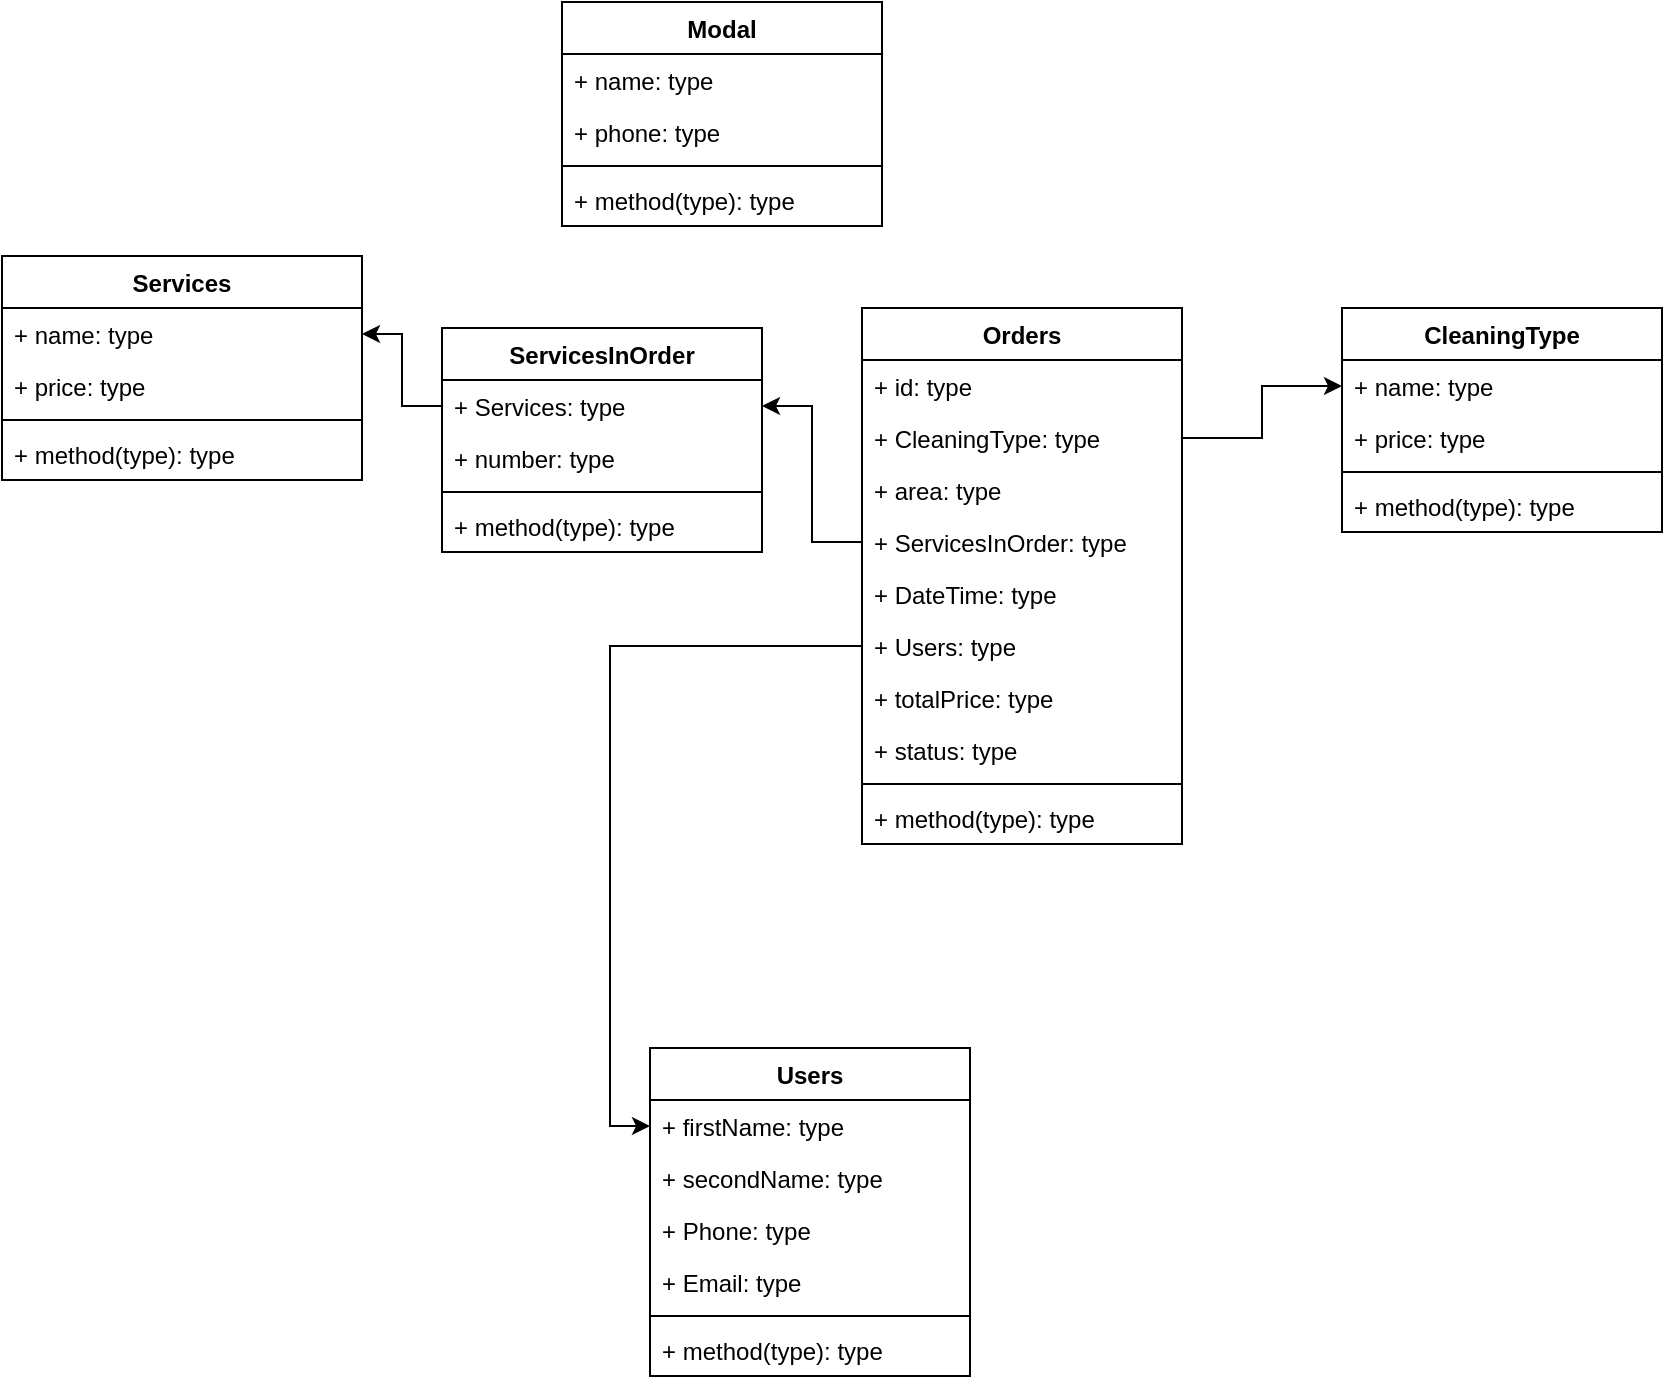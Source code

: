 <mxfile version="15.9.1" type="github">
  <diagram id="ygY2HYuMcvHjH5VAy_jx" name="Page-1">
    <mxGraphModel dx="1182" dy="800" grid="1" gridSize="10" guides="1" tooltips="1" connect="1" arrows="1" fold="1" page="1" pageScale="1" pageWidth="827" pageHeight="1169" math="0" shadow="0">
      <root>
        <mxCell id="0" />
        <mxCell id="1" parent="0" />
        <mxCell id="gsLRtTmGLF1T1LJWoBjL-1" value="Modal" style="swimlane;fontStyle=1;align=center;verticalAlign=top;childLayout=stackLayout;horizontal=1;startSize=26;horizontalStack=0;resizeParent=1;resizeParentMax=0;resizeLast=0;collapsible=1;marginBottom=0;" vertex="1" parent="1">
          <mxGeometry x="290" y="247" width="160" height="112" as="geometry" />
        </mxCell>
        <mxCell id="gsLRtTmGLF1T1LJWoBjL-2" value="+ name: type" style="text;strokeColor=none;fillColor=none;align=left;verticalAlign=top;spacingLeft=4;spacingRight=4;overflow=hidden;rotatable=0;points=[[0,0.5],[1,0.5]];portConstraint=eastwest;" vertex="1" parent="gsLRtTmGLF1T1LJWoBjL-1">
          <mxGeometry y="26" width="160" height="26" as="geometry" />
        </mxCell>
        <mxCell id="gsLRtTmGLF1T1LJWoBjL-110" value="+ phone: type" style="text;strokeColor=none;fillColor=none;align=left;verticalAlign=top;spacingLeft=4;spacingRight=4;overflow=hidden;rotatable=0;points=[[0,0.5],[1,0.5]];portConstraint=eastwest;" vertex="1" parent="gsLRtTmGLF1T1LJWoBjL-1">
          <mxGeometry y="52" width="160" height="26" as="geometry" />
        </mxCell>
        <mxCell id="gsLRtTmGLF1T1LJWoBjL-3" value="" style="line;strokeWidth=1;fillColor=none;align=left;verticalAlign=middle;spacingTop=-1;spacingLeft=3;spacingRight=3;rotatable=0;labelPosition=right;points=[];portConstraint=eastwest;" vertex="1" parent="gsLRtTmGLF1T1LJWoBjL-1">
          <mxGeometry y="78" width="160" height="8" as="geometry" />
        </mxCell>
        <mxCell id="gsLRtTmGLF1T1LJWoBjL-4" value="+ method(type): type" style="text;strokeColor=none;fillColor=none;align=left;verticalAlign=top;spacingLeft=4;spacingRight=4;overflow=hidden;rotatable=0;points=[[0,0.5],[1,0.5]];portConstraint=eastwest;" vertex="1" parent="gsLRtTmGLF1T1LJWoBjL-1">
          <mxGeometry y="86" width="160" height="26" as="geometry" />
        </mxCell>
        <mxCell id="gsLRtTmGLF1T1LJWoBjL-5" value="Orders" style="swimlane;fontStyle=1;align=center;verticalAlign=top;childLayout=stackLayout;horizontal=1;startSize=26;horizontalStack=0;resizeParent=1;resizeParentMax=0;resizeLast=0;collapsible=1;marginBottom=0;" vertex="1" parent="1">
          <mxGeometry x="440" y="400" width="160" height="268" as="geometry" />
        </mxCell>
        <mxCell id="gsLRtTmGLF1T1LJWoBjL-6" value="+ id: type" style="text;strokeColor=none;fillColor=none;align=left;verticalAlign=top;spacingLeft=4;spacingRight=4;overflow=hidden;rotatable=0;points=[[0,0.5],[1,0.5]];portConstraint=eastwest;" vertex="1" parent="gsLRtTmGLF1T1LJWoBjL-5">
          <mxGeometry y="26" width="160" height="26" as="geometry" />
        </mxCell>
        <mxCell id="gsLRtTmGLF1T1LJWoBjL-68" value="+ CleaningType: type" style="text;strokeColor=none;fillColor=none;align=left;verticalAlign=top;spacingLeft=4;spacingRight=4;overflow=hidden;rotatable=0;points=[[0,0.5],[1,0.5]];portConstraint=eastwest;" vertex="1" parent="gsLRtTmGLF1T1LJWoBjL-5">
          <mxGeometry y="52" width="160" height="26" as="geometry" />
        </mxCell>
        <mxCell id="gsLRtTmGLF1T1LJWoBjL-69" value="+ area: type" style="text;strokeColor=none;fillColor=none;align=left;verticalAlign=top;spacingLeft=4;spacingRight=4;overflow=hidden;rotatable=0;points=[[0,0.5],[1,0.5]];portConstraint=eastwest;" vertex="1" parent="gsLRtTmGLF1T1LJWoBjL-5">
          <mxGeometry y="78" width="160" height="26" as="geometry" />
        </mxCell>
        <mxCell id="gsLRtTmGLF1T1LJWoBjL-70" value="+ ServicesInOrder: type" style="text;strokeColor=none;fillColor=none;align=left;verticalAlign=top;spacingLeft=4;spacingRight=4;overflow=hidden;rotatable=0;points=[[0,0.5],[1,0.5]];portConstraint=eastwest;" vertex="1" parent="gsLRtTmGLF1T1LJWoBjL-5">
          <mxGeometry y="104" width="160" height="26" as="geometry" />
        </mxCell>
        <mxCell id="gsLRtTmGLF1T1LJWoBjL-100" value="+ DateTime: type" style="text;strokeColor=none;fillColor=none;align=left;verticalAlign=top;spacingLeft=4;spacingRight=4;overflow=hidden;rotatable=0;points=[[0,0.5],[1,0.5]];portConstraint=eastwest;" vertex="1" parent="gsLRtTmGLF1T1LJWoBjL-5">
          <mxGeometry y="130" width="160" height="26" as="geometry" />
        </mxCell>
        <mxCell id="gsLRtTmGLF1T1LJWoBjL-101" value="+ Users: type" style="text;strokeColor=none;fillColor=none;align=left;verticalAlign=top;spacingLeft=4;spacingRight=4;overflow=hidden;rotatable=0;points=[[0,0.5],[1,0.5]];portConstraint=eastwest;" vertex="1" parent="gsLRtTmGLF1T1LJWoBjL-5">
          <mxGeometry y="156" width="160" height="26" as="geometry" />
        </mxCell>
        <mxCell id="gsLRtTmGLF1T1LJWoBjL-103" value="+ totalPrice: type" style="text;strokeColor=none;fillColor=none;align=left;verticalAlign=top;spacingLeft=4;spacingRight=4;overflow=hidden;rotatable=0;points=[[0,0.5],[1,0.5]];portConstraint=eastwest;" vertex="1" parent="gsLRtTmGLF1T1LJWoBjL-5">
          <mxGeometry y="182" width="160" height="26" as="geometry" />
        </mxCell>
        <mxCell id="gsLRtTmGLF1T1LJWoBjL-104" value="+ status: type" style="text;strokeColor=none;fillColor=none;align=left;verticalAlign=top;spacingLeft=4;spacingRight=4;overflow=hidden;rotatable=0;points=[[0,0.5],[1,0.5]];portConstraint=eastwest;" vertex="1" parent="gsLRtTmGLF1T1LJWoBjL-5">
          <mxGeometry y="208" width="160" height="26" as="geometry" />
        </mxCell>
        <mxCell id="gsLRtTmGLF1T1LJWoBjL-7" value="" style="line;strokeWidth=1;fillColor=none;align=left;verticalAlign=middle;spacingTop=-1;spacingLeft=3;spacingRight=3;rotatable=0;labelPosition=right;points=[];portConstraint=eastwest;" vertex="1" parent="gsLRtTmGLF1T1LJWoBjL-5">
          <mxGeometry y="234" width="160" height="8" as="geometry" />
        </mxCell>
        <mxCell id="gsLRtTmGLF1T1LJWoBjL-8" value="+ method(type): type" style="text;strokeColor=none;fillColor=none;align=left;verticalAlign=top;spacingLeft=4;spacingRight=4;overflow=hidden;rotatable=0;points=[[0,0.5],[1,0.5]];portConstraint=eastwest;" vertex="1" parent="gsLRtTmGLF1T1LJWoBjL-5">
          <mxGeometry y="242" width="160" height="26" as="geometry" />
        </mxCell>
        <mxCell id="gsLRtTmGLF1T1LJWoBjL-9" value="Users" style="swimlane;fontStyle=1;align=center;verticalAlign=top;childLayout=stackLayout;horizontal=1;startSize=26;horizontalStack=0;resizeParent=1;resizeParentMax=0;resizeLast=0;collapsible=1;marginBottom=0;" vertex="1" parent="1">
          <mxGeometry x="334" y="770" width="160" height="164" as="geometry" />
        </mxCell>
        <mxCell id="gsLRtTmGLF1T1LJWoBjL-10" value="+ firstName: type" style="text;strokeColor=none;fillColor=none;align=left;verticalAlign=top;spacingLeft=4;spacingRight=4;overflow=hidden;rotatable=0;points=[[0,0.5],[1,0.5]];portConstraint=eastwest;" vertex="1" parent="gsLRtTmGLF1T1LJWoBjL-9">
          <mxGeometry y="26" width="160" height="26" as="geometry" />
        </mxCell>
        <mxCell id="gsLRtTmGLF1T1LJWoBjL-54" value="+ secondName: type" style="text;strokeColor=none;fillColor=none;align=left;verticalAlign=top;spacingLeft=4;spacingRight=4;overflow=hidden;rotatable=0;points=[[0,0.5],[1,0.5]];portConstraint=eastwest;" vertex="1" parent="gsLRtTmGLF1T1LJWoBjL-9">
          <mxGeometry y="52" width="160" height="26" as="geometry" />
        </mxCell>
        <mxCell id="gsLRtTmGLF1T1LJWoBjL-120" value="+ Phone: type" style="text;strokeColor=none;fillColor=none;align=left;verticalAlign=top;spacingLeft=4;spacingRight=4;overflow=hidden;rotatable=0;points=[[0,0.5],[1,0.5]];portConstraint=eastwest;" vertex="1" parent="gsLRtTmGLF1T1LJWoBjL-9">
          <mxGeometry y="78" width="160" height="26" as="geometry" />
        </mxCell>
        <mxCell id="gsLRtTmGLF1T1LJWoBjL-121" value="+ Email: type" style="text;strokeColor=none;fillColor=none;align=left;verticalAlign=top;spacingLeft=4;spacingRight=4;overflow=hidden;rotatable=0;points=[[0,0.5],[1,0.5]];portConstraint=eastwest;" vertex="1" parent="gsLRtTmGLF1T1LJWoBjL-9">
          <mxGeometry y="104" width="160" height="26" as="geometry" />
        </mxCell>
        <mxCell id="gsLRtTmGLF1T1LJWoBjL-11" value="" style="line;strokeWidth=1;fillColor=none;align=left;verticalAlign=middle;spacingTop=-1;spacingLeft=3;spacingRight=3;rotatable=0;labelPosition=right;points=[];portConstraint=eastwest;" vertex="1" parent="gsLRtTmGLF1T1LJWoBjL-9">
          <mxGeometry y="130" width="160" height="8" as="geometry" />
        </mxCell>
        <mxCell id="gsLRtTmGLF1T1LJWoBjL-12" value="+ method(type): type" style="text;strokeColor=none;fillColor=none;align=left;verticalAlign=top;spacingLeft=4;spacingRight=4;overflow=hidden;rotatable=0;points=[[0,0.5],[1,0.5]];portConstraint=eastwest;" vertex="1" parent="gsLRtTmGLF1T1LJWoBjL-9">
          <mxGeometry y="138" width="160" height="26" as="geometry" />
        </mxCell>
        <mxCell id="gsLRtTmGLF1T1LJWoBjL-13" value="CleaningType" style="swimlane;fontStyle=1;align=center;verticalAlign=top;childLayout=stackLayout;horizontal=1;startSize=26;horizontalStack=0;resizeParent=1;resizeParentMax=0;resizeLast=0;collapsible=1;marginBottom=0;" vertex="1" parent="1">
          <mxGeometry x="680" y="400" width="160" height="112" as="geometry" />
        </mxCell>
        <mxCell id="gsLRtTmGLF1T1LJWoBjL-14" value="+ name: type" style="text;strokeColor=none;fillColor=none;align=left;verticalAlign=top;spacingLeft=4;spacingRight=4;overflow=hidden;rotatable=0;points=[[0,0.5],[1,0.5]];portConstraint=eastwest;" vertex="1" parent="gsLRtTmGLF1T1LJWoBjL-13">
          <mxGeometry y="26" width="160" height="26" as="geometry" />
        </mxCell>
        <mxCell id="gsLRtTmGLF1T1LJWoBjL-22" value="+ price: type" style="text;strokeColor=none;fillColor=none;align=left;verticalAlign=top;spacingLeft=4;spacingRight=4;overflow=hidden;rotatable=0;points=[[0,0.5],[1,0.5]];portConstraint=eastwest;" vertex="1" parent="gsLRtTmGLF1T1LJWoBjL-13">
          <mxGeometry y="52" width="160" height="26" as="geometry" />
        </mxCell>
        <mxCell id="gsLRtTmGLF1T1LJWoBjL-15" value="" style="line;strokeWidth=1;fillColor=none;align=left;verticalAlign=middle;spacingTop=-1;spacingLeft=3;spacingRight=3;rotatable=0;labelPosition=right;points=[];portConstraint=eastwest;" vertex="1" parent="gsLRtTmGLF1T1LJWoBjL-13">
          <mxGeometry y="78" width="160" height="8" as="geometry" />
        </mxCell>
        <mxCell id="gsLRtTmGLF1T1LJWoBjL-16" value="+ method(type): type" style="text;strokeColor=none;fillColor=none;align=left;verticalAlign=top;spacingLeft=4;spacingRight=4;overflow=hidden;rotatable=0;points=[[0,0.5],[1,0.5]];portConstraint=eastwest;" vertex="1" parent="gsLRtTmGLF1T1LJWoBjL-13">
          <mxGeometry y="86" width="160" height="26" as="geometry" />
        </mxCell>
        <mxCell id="gsLRtTmGLF1T1LJWoBjL-27" value="Services" style="swimlane;fontStyle=1;align=center;verticalAlign=top;childLayout=stackLayout;horizontal=1;startSize=26;horizontalStack=0;resizeParent=1;resizeParentMax=0;resizeLast=0;collapsible=1;marginBottom=0;" vertex="1" parent="1">
          <mxGeometry x="10" y="374" width="180" height="112" as="geometry" />
        </mxCell>
        <mxCell id="gsLRtTmGLF1T1LJWoBjL-32" value="+ name: type" style="text;strokeColor=none;fillColor=none;align=left;verticalAlign=top;spacingLeft=4;spacingRight=4;overflow=hidden;rotatable=0;points=[[0,0.5],[1,0.5]];portConstraint=eastwest;" vertex="1" parent="gsLRtTmGLF1T1LJWoBjL-27">
          <mxGeometry y="26" width="180" height="26" as="geometry" />
        </mxCell>
        <mxCell id="gsLRtTmGLF1T1LJWoBjL-112" value="+ price: type" style="text;strokeColor=none;fillColor=none;align=left;verticalAlign=top;spacingLeft=4;spacingRight=4;overflow=hidden;rotatable=0;points=[[0,0.5],[1,0.5]];portConstraint=eastwest;" vertex="1" parent="gsLRtTmGLF1T1LJWoBjL-27">
          <mxGeometry y="52" width="180" height="26" as="geometry" />
        </mxCell>
        <mxCell id="gsLRtTmGLF1T1LJWoBjL-29" value="" style="line;strokeWidth=1;fillColor=none;align=left;verticalAlign=middle;spacingTop=-1;spacingLeft=3;spacingRight=3;rotatable=0;labelPosition=right;points=[];portConstraint=eastwest;" vertex="1" parent="gsLRtTmGLF1T1LJWoBjL-27">
          <mxGeometry y="78" width="180" height="8" as="geometry" />
        </mxCell>
        <mxCell id="gsLRtTmGLF1T1LJWoBjL-30" value="+ method(type): type" style="text;strokeColor=none;fillColor=none;align=left;verticalAlign=top;spacingLeft=4;spacingRight=4;overflow=hidden;rotatable=0;points=[[0,0.5],[1,0.5]];portConstraint=eastwest;" vertex="1" parent="gsLRtTmGLF1T1LJWoBjL-27">
          <mxGeometry y="86" width="180" height="26" as="geometry" />
        </mxCell>
        <mxCell id="gsLRtTmGLF1T1LJWoBjL-99" style="edgeStyle=orthogonalEdgeStyle;rounded=0;orthogonalLoop=1;jettySize=auto;html=1;exitX=1;exitY=0.5;exitDx=0;exitDy=0;entryX=0;entryY=0.5;entryDx=0;entryDy=0;" edge="1" parent="1" source="gsLRtTmGLF1T1LJWoBjL-68" target="gsLRtTmGLF1T1LJWoBjL-14">
          <mxGeometry relative="1" as="geometry" />
        </mxCell>
        <mxCell id="gsLRtTmGLF1T1LJWoBjL-111" style="edgeStyle=orthogonalEdgeStyle;rounded=0;orthogonalLoop=1;jettySize=auto;html=1;exitX=0;exitY=0.5;exitDx=0;exitDy=0;entryX=0;entryY=0.5;entryDx=0;entryDy=0;" edge="1" parent="1" source="gsLRtTmGLF1T1LJWoBjL-101" target="gsLRtTmGLF1T1LJWoBjL-10">
          <mxGeometry relative="1" as="geometry" />
        </mxCell>
        <mxCell id="gsLRtTmGLF1T1LJWoBjL-114" value="ServicesInOrder" style="swimlane;fontStyle=1;align=center;verticalAlign=top;childLayout=stackLayout;horizontal=1;startSize=26;horizontalStack=0;resizeParent=1;resizeParentMax=0;resizeLast=0;collapsible=1;marginBottom=0;" vertex="1" parent="1">
          <mxGeometry x="230" y="410" width="160" height="112" as="geometry" />
        </mxCell>
        <mxCell id="gsLRtTmGLF1T1LJWoBjL-115" value="+ Services: type" style="text;strokeColor=none;fillColor=none;align=left;verticalAlign=top;spacingLeft=4;spacingRight=4;overflow=hidden;rotatable=0;points=[[0,0.5],[1,0.5]];portConstraint=eastwest;" vertex="1" parent="gsLRtTmGLF1T1LJWoBjL-114">
          <mxGeometry y="26" width="160" height="26" as="geometry" />
        </mxCell>
        <mxCell id="gsLRtTmGLF1T1LJWoBjL-113" value="+ number: type" style="text;strokeColor=none;fillColor=none;align=left;verticalAlign=top;spacingLeft=4;spacingRight=4;overflow=hidden;rotatable=0;points=[[0,0.5],[1,0.5]];portConstraint=eastwest;" vertex="1" parent="gsLRtTmGLF1T1LJWoBjL-114">
          <mxGeometry y="52" width="160" height="26" as="geometry" />
        </mxCell>
        <mxCell id="gsLRtTmGLF1T1LJWoBjL-116" value="" style="line;strokeWidth=1;fillColor=none;align=left;verticalAlign=middle;spacingTop=-1;spacingLeft=3;spacingRight=3;rotatable=0;labelPosition=right;points=[];portConstraint=eastwest;" vertex="1" parent="gsLRtTmGLF1T1LJWoBjL-114">
          <mxGeometry y="78" width="160" height="8" as="geometry" />
        </mxCell>
        <mxCell id="gsLRtTmGLF1T1LJWoBjL-117" value="+ method(type): type" style="text;strokeColor=none;fillColor=none;align=left;verticalAlign=top;spacingLeft=4;spacingRight=4;overflow=hidden;rotatable=0;points=[[0,0.5],[1,0.5]];portConstraint=eastwest;" vertex="1" parent="gsLRtTmGLF1T1LJWoBjL-114">
          <mxGeometry y="86" width="160" height="26" as="geometry" />
        </mxCell>
        <mxCell id="gsLRtTmGLF1T1LJWoBjL-118" style="edgeStyle=orthogonalEdgeStyle;rounded=0;orthogonalLoop=1;jettySize=auto;html=1;exitX=0;exitY=0.5;exitDx=0;exitDy=0;entryX=1;entryY=0.5;entryDx=0;entryDy=0;" edge="1" parent="1" source="gsLRtTmGLF1T1LJWoBjL-70" target="gsLRtTmGLF1T1LJWoBjL-115">
          <mxGeometry relative="1" as="geometry" />
        </mxCell>
        <mxCell id="gsLRtTmGLF1T1LJWoBjL-119" style="edgeStyle=orthogonalEdgeStyle;rounded=0;orthogonalLoop=1;jettySize=auto;html=1;exitX=0;exitY=0.5;exitDx=0;exitDy=0;entryX=1;entryY=0.5;entryDx=0;entryDy=0;" edge="1" parent="1" source="gsLRtTmGLF1T1LJWoBjL-115" target="gsLRtTmGLF1T1LJWoBjL-32">
          <mxGeometry relative="1" as="geometry" />
        </mxCell>
      </root>
    </mxGraphModel>
  </diagram>
</mxfile>
